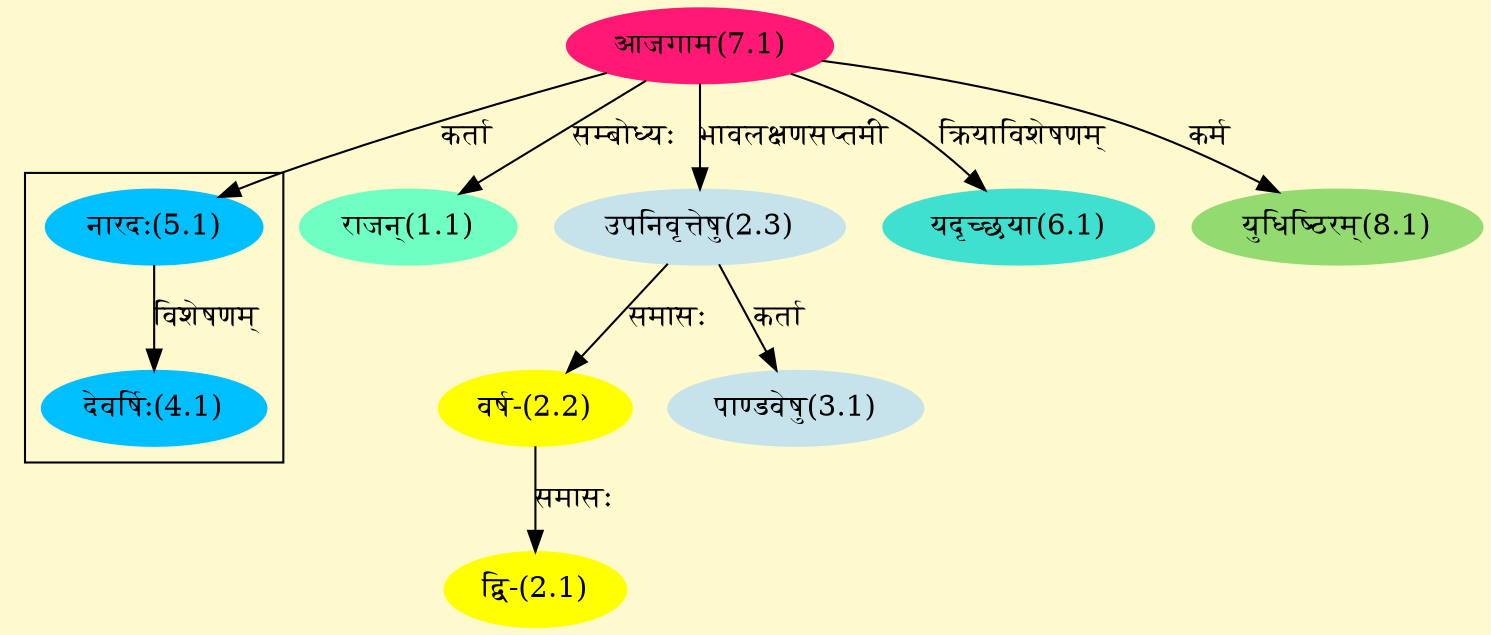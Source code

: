 digraph G{
rankdir=BT;
 compound=true;
 bgcolor="lemonchiffon1";

subgraph cluster_1{
Node4_1 [style=filled, color="#00BFFF" label = "देवर्षिः(4.1)"]
Node5_1 [style=filled, color="#00BFFF" label = "नारदः(5.1)"]

}
Node1_1 [style=filled, color="#6FFFC3" label = "राजन्(1.1)"]
Node7_1 [style=filled, color="#FF1975" label = "आजगाम(7.1)"]
Node2_1 [style=filled, color="#FFFF00" label = "द्वि-(2.1)"]
Node2_2 [style=filled, color="#FFFF00" label = "वर्ष-(2.2)"]
Node2_3 [style=filled, color="#C6E2EB" label = "उपनिवृत्तेषु(2.3)"]
Node3_1 [style=filled, color="#C6E2EB" label = "पाण्डवेषु(3.1)"]
Node5_1 [style=filled, color="#00BFFF" label = "नारदः(5.1)"]
Node6_1 [style=filled, color="#40E0D0" label = "यदृच्छया(6.1)"]
Node8_1 [style=filled, color="#93DB70" label = "युधिष्ठिरम्(8.1)"]
/* Start of Relations section */

Node1_1 -> Node7_1 [  label="सम्बोध्यः"  dir="back" ]
Node2_1 -> Node2_2 [  label="समासः"  dir="back" ]
Node2_2 -> Node2_3 [  label="समासः"  dir="back" ]
Node2_3 -> Node7_1 [  label="भावलक्षणसप्तमी"  dir="back" ]
Node3_1 -> Node2_3 [  label="कर्ता"  dir="back" ]
Node4_1 -> Node5_1 [  label="विशेषणम्"  dir="back" ]
Node5_1 -> Node7_1 [  label="कर्ता"  dir="back" ]
Node6_1 -> Node7_1 [  label="क्रियाविशेषणम्"  dir="back" ]
Node8_1 -> Node7_1 [  label="कर्म"  dir="back" ]
}
